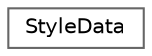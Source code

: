 digraph "Graphical Class Hierarchy"
{
 // INTERACTIVE_SVG=YES
 // LATEX_PDF_SIZE
  bgcolor="transparent";
  edge [fontname=Helvetica,fontsize=10,labelfontname=Helvetica,labelfontsize=10];
  node [fontname=Helvetica,fontsize=10,shape=box,height=0.2,width=0.4];
  rankdir="LR";
  Node0 [label="StyleData",height=0.2,width=0.4,color="grey40", fillcolor="white", style="filled",URL="$da/dd8/struct_style_data.html",tooltip=" "];
}
